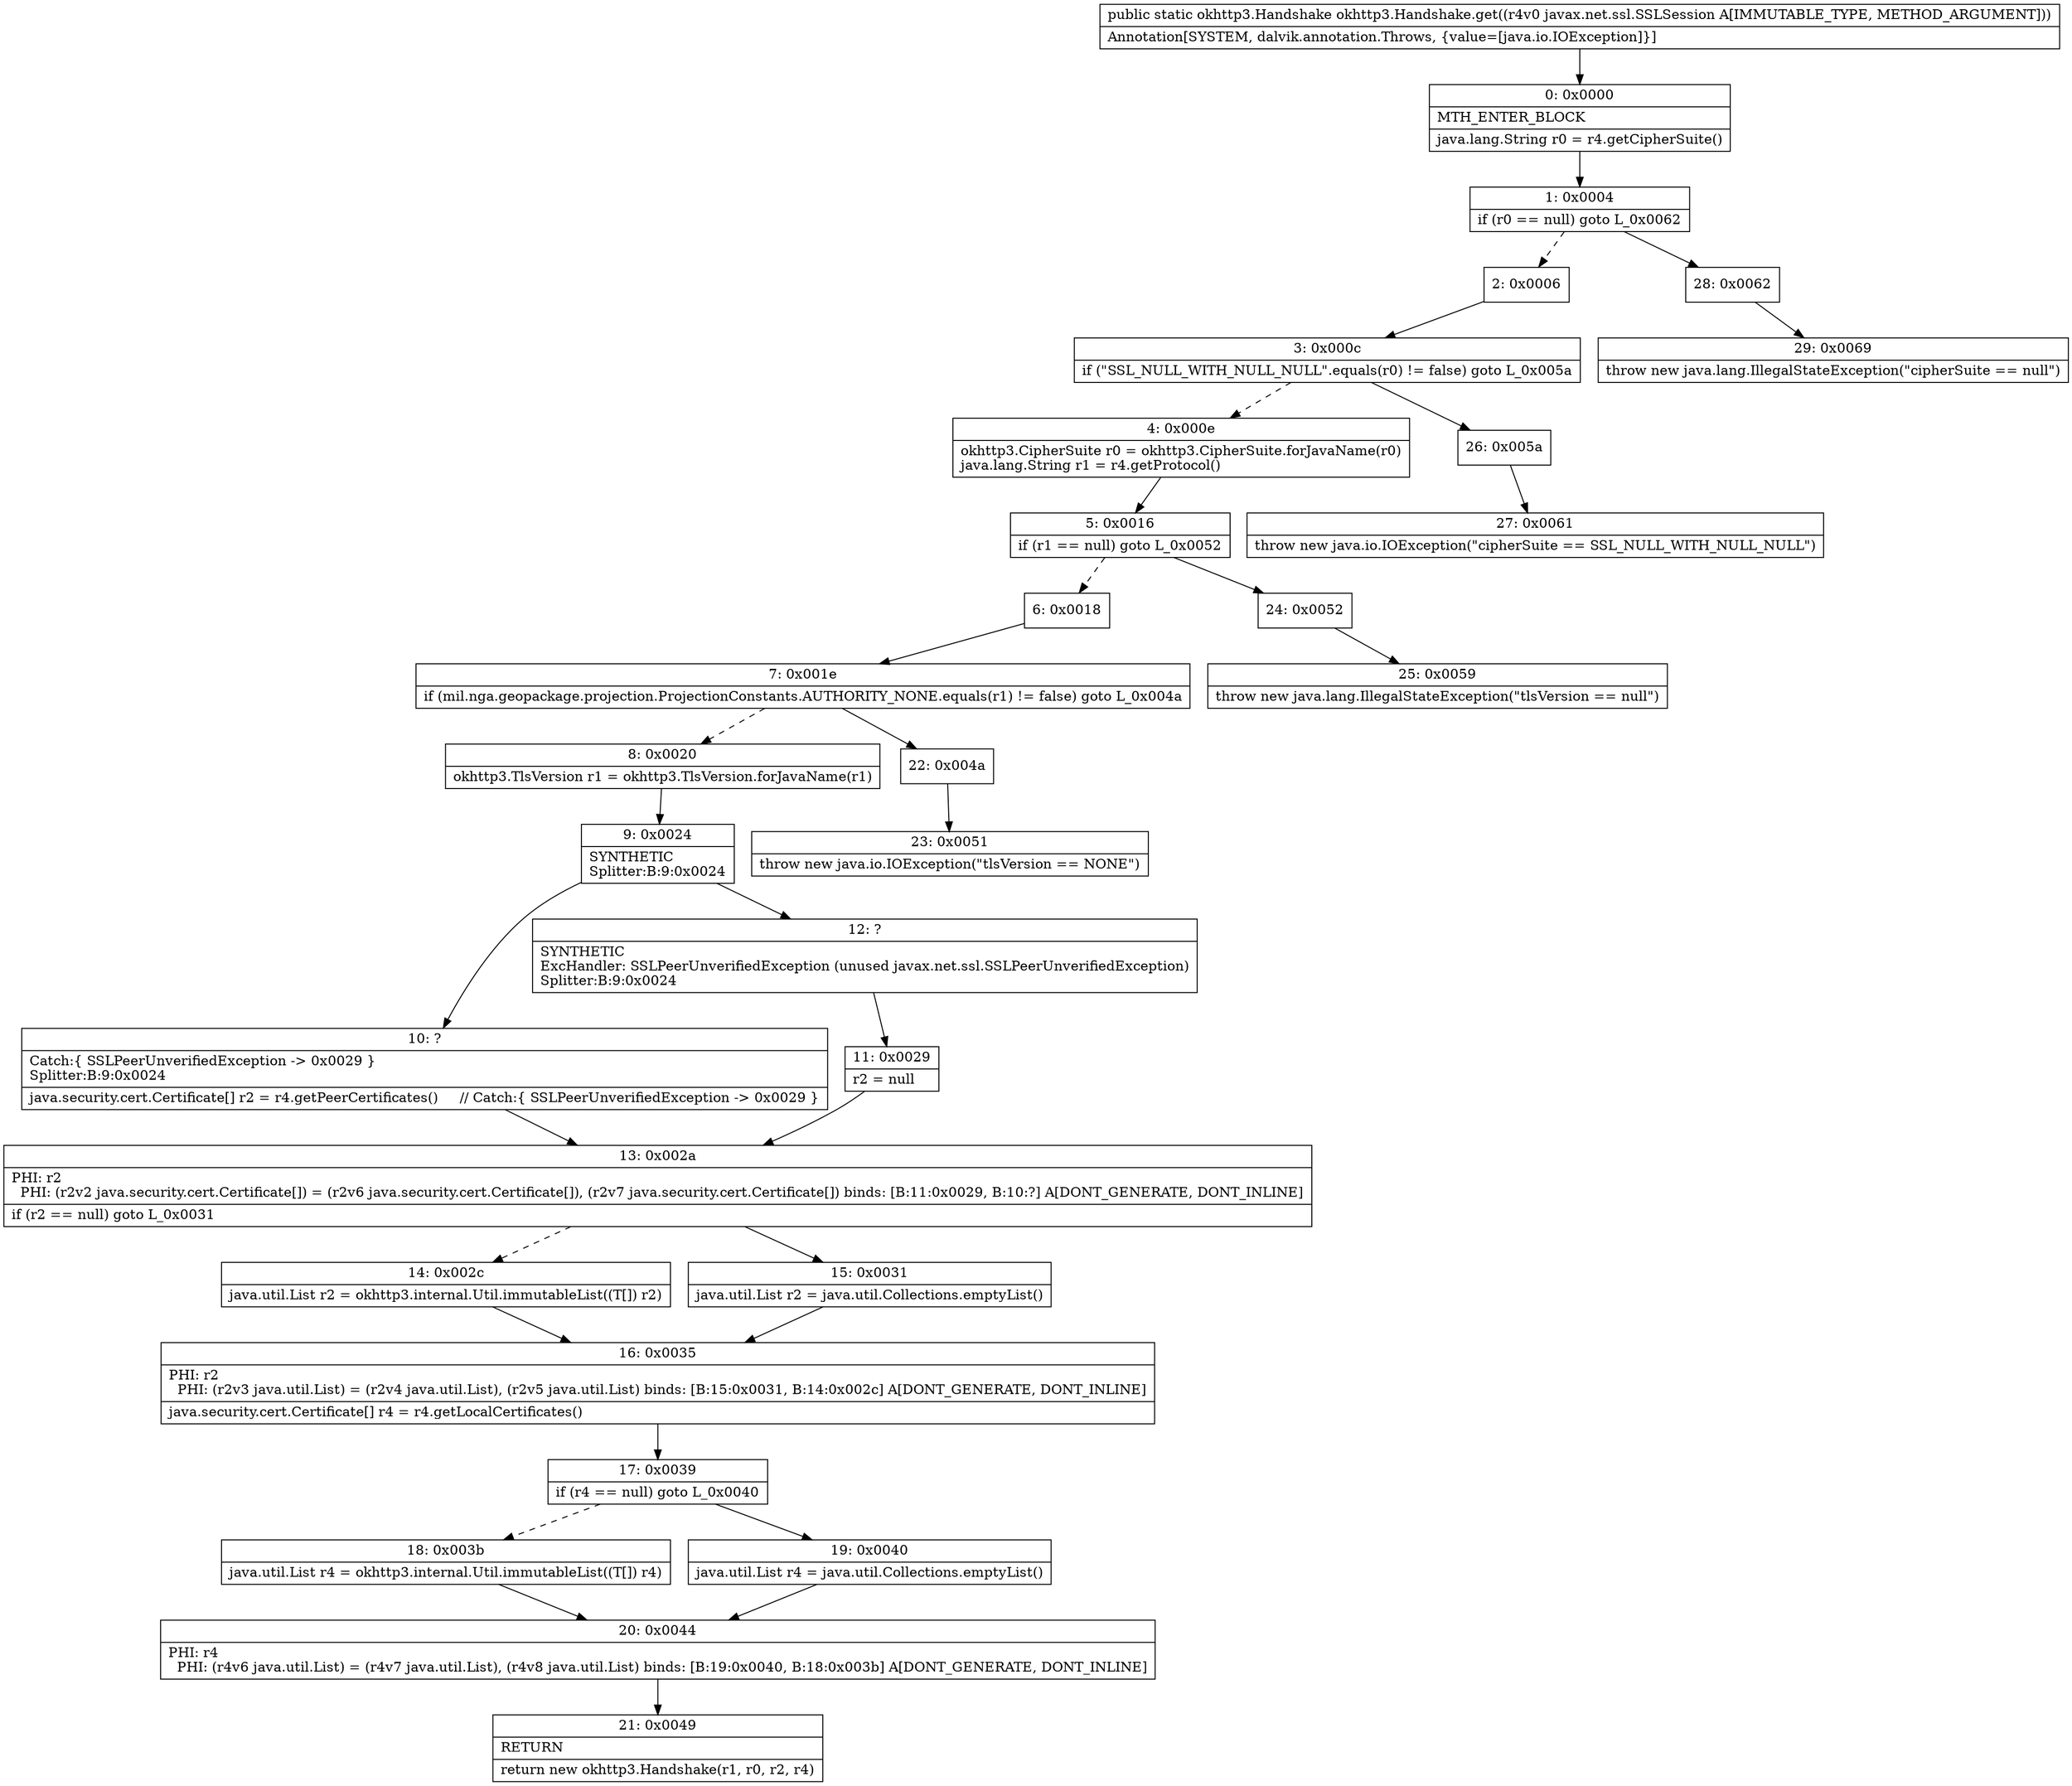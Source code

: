 digraph "CFG forokhttp3.Handshake.get(Ljavax\/net\/ssl\/SSLSession;)Lokhttp3\/Handshake;" {
Node_0 [shape=record,label="{0\:\ 0x0000|MTH_ENTER_BLOCK\l|java.lang.String r0 = r4.getCipherSuite()\l}"];
Node_1 [shape=record,label="{1\:\ 0x0004|if (r0 == null) goto L_0x0062\l}"];
Node_2 [shape=record,label="{2\:\ 0x0006}"];
Node_3 [shape=record,label="{3\:\ 0x000c|if (\"SSL_NULL_WITH_NULL_NULL\".equals(r0) != false) goto L_0x005a\l}"];
Node_4 [shape=record,label="{4\:\ 0x000e|okhttp3.CipherSuite r0 = okhttp3.CipherSuite.forJavaName(r0)\ljava.lang.String r1 = r4.getProtocol()\l}"];
Node_5 [shape=record,label="{5\:\ 0x0016|if (r1 == null) goto L_0x0052\l}"];
Node_6 [shape=record,label="{6\:\ 0x0018}"];
Node_7 [shape=record,label="{7\:\ 0x001e|if (mil.nga.geopackage.projection.ProjectionConstants.AUTHORITY_NONE.equals(r1) != false) goto L_0x004a\l}"];
Node_8 [shape=record,label="{8\:\ 0x0020|okhttp3.TlsVersion r1 = okhttp3.TlsVersion.forJavaName(r1)\l}"];
Node_9 [shape=record,label="{9\:\ 0x0024|SYNTHETIC\lSplitter:B:9:0x0024\l}"];
Node_10 [shape=record,label="{10\:\ ?|Catch:\{ SSLPeerUnverifiedException \-\> 0x0029 \}\lSplitter:B:9:0x0024\l|java.security.cert.Certificate[] r2 = r4.getPeerCertificates()     \/\/ Catch:\{ SSLPeerUnverifiedException \-\> 0x0029 \}\l}"];
Node_11 [shape=record,label="{11\:\ 0x0029|r2 = null\l}"];
Node_12 [shape=record,label="{12\:\ ?|SYNTHETIC\lExcHandler: SSLPeerUnverifiedException (unused javax.net.ssl.SSLPeerUnverifiedException)\lSplitter:B:9:0x0024\l}"];
Node_13 [shape=record,label="{13\:\ 0x002a|PHI: r2 \l  PHI: (r2v2 java.security.cert.Certificate[]) = (r2v6 java.security.cert.Certificate[]), (r2v7 java.security.cert.Certificate[]) binds: [B:11:0x0029, B:10:?] A[DONT_GENERATE, DONT_INLINE]\l|if (r2 == null) goto L_0x0031\l}"];
Node_14 [shape=record,label="{14\:\ 0x002c|java.util.List r2 = okhttp3.internal.Util.immutableList((T[]) r2)\l}"];
Node_15 [shape=record,label="{15\:\ 0x0031|java.util.List r2 = java.util.Collections.emptyList()\l}"];
Node_16 [shape=record,label="{16\:\ 0x0035|PHI: r2 \l  PHI: (r2v3 java.util.List) = (r2v4 java.util.List), (r2v5 java.util.List) binds: [B:15:0x0031, B:14:0x002c] A[DONT_GENERATE, DONT_INLINE]\l|java.security.cert.Certificate[] r4 = r4.getLocalCertificates()\l}"];
Node_17 [shape=record,label="{17\:\ 0x0039|if (r4 == null) goto L_0x0040\l}"];
Node_18 [shape=record,label="{18\:\ 0x003b|java.util.List r4 = okhttp3.internal.Util.immutableList((T[]) r4)\l}"];
Node_19 [shape=record,label="{19\:\ 0x0040|java.util.List r4 = java.util.Collections.emptyList()\l}"];
Node_20 [shape=record,label="{20\:\ 0x0044|PHI: r4 \l  PHI: (r4v6 java.util.List) = (r4v7 java.util.List), (r4v8 java.util.List) binds: [B:19:0x0040, B:18:0x003b] A[DONT_GENERATE, DONT_INLINE]\l}"];
Node_21 [shape=record,label="{21\:\ 0x0049|RETURN\l|return new okhttp3.Handshake(r1, r0, r2, r4)\l}"];
Node_22 [shape=record,label="{22\:\ 0x004a}"];
Node_23 [shape=record,label="{23\:\ 0x0051|throw new java.io.IOException(\"tlsVersion == NONE\")\l}"];
Node_24 [shape=record,label="{24\:\ 0x0052}"];
Node_25 [shape=record,label="{25\:\ 0x0059|throw new java.lang.IllegalStateException(\"tlsVersion == null\")\l}"];
Node_26 [shape=record,label="{26\:\ 0x005a}"];
Node_27 [shape=record,label="{27\:\ 0x0061|throw new java.io.IOException(\"cipherSuite == SSL_NULL_WITH_NULL_NULL\")\l}"];
Node_28 [shape=record,label="{28\:\ 0x0062}"];
Node_29 [shape=record,label="{29\:\ 0x0069|throw new java.lang.IllegalStateException(\"cipherSuite == null\")\l}"];
MethodNode[shape=record,label="{public static okhttp3.Handshake okhttp3.Handshake.get((r4v0 javax.net.ssl.SSLSession A[IMMUTABLE_TYPE, METHOD_ARGUMENT]))  | Annotation[SYSTEM, dalvik.annotation.Throws, \{value=[java.io.IOException]\}]\l}"];
MethodNode -> Node_0;
Node_0 -> Node_1;
Node_1 -> Node_2[style=dashed];
Node_1 -> Node_28;
Node_2 -> Node_3;
Node_3 -> Node_4[style=dashed];
Node_3 -> Node_26;
Node_4 -> Node_5;
Node_5 -> Node_6[style=dashed];
Node_5 -> Node_24;
Node_6 -> Node_7;
Node_7 -> Node_8[style=dashed];
Node_7 -> Node_22;
Node_8 -> Node_9;
Node_9 -> Node_10;
Node_9 -> Node_12;
Node_10 -> Node_13;
Node_11 -> Node_13;
Node_12 -> Node_11;
Node_13 -> Node_14[style=dashed];
Node_13 -> Node_15;
Node_14 -> Node_16;
Node_15 -> Node_16;
Node_16 -> Node_17;
Node_17 -> Node_18[style=dashed];
Node_17 -> Node_19;
Node_18 -> Node_20;
Node_19 -> Node_20;
Node_20 -> Node_21;
Node_22 -> Node_23;
Node_24 -> Node_25;
Node_26 -> Node_27;
Node_28 -> Node_29;
}

